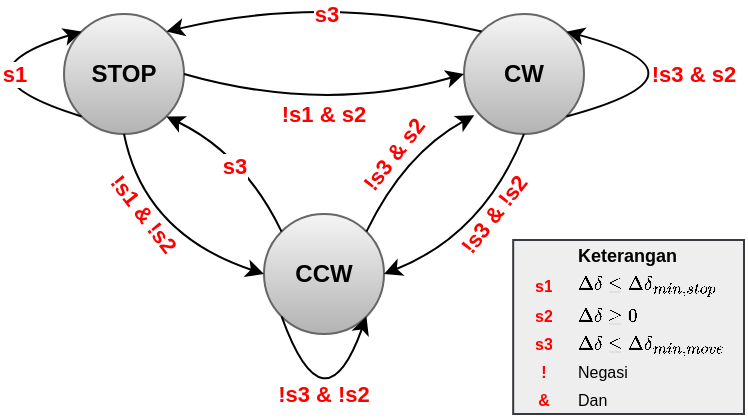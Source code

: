 <mxfile version="13.4.5" type="device" pages="2"><diagram id="srRMu-NzwA8aL3f5lqX0" name="setir"><mxGraphModel dx="413" dy="262" grid="1" gridSize="10" guides="1" tooltips="1" connect="1" arrows="1" fold="1" page="1" pageScale="1" pageWidth="850" pageHeight="1100" math="1" shadow="0"><root><mxCell id="0"/><mxCell id="1" parent="0"/><mxCell id="9VAaPc1iPBHGkFRUm_cy-2" value="STOP" style="ellipse;whiteSpace=wrap;html=1;aspect=fixed;fontStyle=1;gradientColor=#b3b3b3;fillColor=#f5f5f5;strokeColor=#666666;" parent="1" vertex="1"><mxGeometry x="150" y="140" width="60" height="60" as="geometry"/></mxCell><mxCell id="9VAaPc1iPBHGkFRUm_cy-3" value="CW" style="ellipse;whiteSpace=wrap;html=1;aspect=fixed;fontStyle=1;gradientColor=#b3b3b3;fillColor=#f5f5f5;strokeColor=#666666;" parent="1" vertex="1"><mxGeometry x="350" y="140" width="60" height="60" as="geometry"/></mxCell><mxCell id="9VAaPc1iPBHGkFRUm_cy-4" value="CCW" style="ellipse;whiteSpace=wrap;html=1;aspect=fixed;fontStyle=1;gradientColor=#b3b3b3;fillColor=#f5f5f5;strokeColor=#666666;" parent="1" vertex="1"><mxGeometry x="250" y="240" width="60" height="60" as="geometry"/></mxCell><mxCell id="9VAaPc1iPBHGkFRUm_cy-5" value="" style="endArrow=classic;html=1;entryX=0;entryY=0.5;entryDx=0;entryDy=0;exitX=0.5;exitY=1;exitDx=0;exitDy=0;curved=1;" parent="1" source="9VAaPc1iPBHGkFRUm_cy-2" target="9VAaPc1iPBHGkFRUm_cy-4" edge="1"><mxGeometry width="50" height="50" relative="1" as="geometry"><mxPoint x="240" y="270" as="sourcePoint"/><mxPoint x="190" y="320" as="targetPoint"/><Array as="points"><mxPoint x="190" y="250"/></Array></mxGeometry></mxCell><mxCell id="9VAaPc1iPBHGkFRUm_cy-6" value="" style="endArrow=classic;html=1;exitX=0;exitY=0;exitDx=0;exitDy=0;entryX=1;entryY=1;entryDx=0;entryDy=0;curved=1;" parent="1" source="9VAaPc1iPBHGkFRUm_cy-4" target="9VAaPc1iPBHGkFRUm_cy-2" edge="1"><mxGeometry width="50" height="50" relative="1" as="geometry"><mxPoint x="330" y="170" as="sourcePoint"/><mxPoint x="280" y="220" as="targetPoint"/><Array as="points"><mxPoint x="240" y="210"/></Array></mxGeometry></mxCell><mxCell id="9VAaPc1iPBHGkFRUm_cy-20" value="s3" style="edgeLabel;html=1;align=center;verticalAlign=middle;resizable=0;points=[];fontColor=#FF0000;fontStyle=1" parent="9VAaPc1iPBHGkFRUm_cy-6" vertex="1" connectable="0"><mxGeometry x="0.056" y="8" relative="1" as="geometry"><mxPoint as="offset"/></mxGeometry></mxCell><mxCell id="9VAaPc1iPBHGkFRUm_cy-7" value="" style="endArrow=classic;html=1;exitX=1;exitY=0.5;exitDx=0;exitDy=0;entryX=0;entryY=0.5;entryDx=0;entryDy=0;curved=1;" parent="1" source="9VAaPc1iPBHGkFRUm_cy-2" target="9VAaPc1iPBHGkFRUm_cy-3" edge="1"><mxGeometry width="50" height="50" relative="1" as="geometry"><mxPoint x="270" y="180" as="sourcePoint"/><mxPoint x="320" y="130" as="targetPoint"/><Array as="points"><mxPoint x="280" y="190"/></Array></mxGeometry></mxCell><mxCell id="9VAaPc1iPBHGkFRUm_cy-8" value="" style="endArrow=classic;html=1;exitX=0;exitY=0;exitDx=0;exitDy=0;entryX=1;entryY=0;entryDx=0;entryDy=0;curved=1;" parent="1" source="9VAaPc1iPBHGkFRUm_cy-3" target="9VAaPc1iPBHGkFRUm_cy-2" edge="1"><mxGeometry width="50" height="50" relative="1" as="geometry"><mxPoint x="210" y="150" as="sourcePoint"/><mxPoint x="260" y="100" as="targetPoint"/><Array as="points"><mxPoint x="280" y="130"/></Array></mxGeometry></mxCell><mxCell id="9VAaPc1iPBHGkFRUm_cy-21" value="s3" style="edgeLabel;html=1;align=center;verticalAlign=middle;resizable=0;points=[];fontColor=#FF0000;fontStyle=1" parent="9VAaPc1iPBHGkFRUm_cy-8" vertex="1" connectable="0"><mxGeometry x="-0.033" y="9" relative="1" as="geometry"><mxPoint as="offset"/></mxGeometry></mxCell><mxCell id="9VAaPc1iPBHGkFRUm_cy-10" value="" style="endArrow=classic;html=1;exitX=1;exitY=0;exitDx=0;exitDy=0;entryX=0.086;entryY=0.843;entryDx=0;entryDy=0;entryPerimeter=0;curved=1;" parent="1" source="9VAaPc1iPBHGkFRUm_cy-4" target="9VAaPc1iPBHGkFRUm_cy-3" edge="1"><mxGeometry width="50" height="50" relative="1" as="geometry"><mxPoint x="440" y="290" as="sourcePoint"/><mxPoint x="490" y="240" as="targetPoint"/><Array as="points"><mxPoint x="320" y="210"/></Array></mxGeometry></mxCell><mxCell id="9VAaPc1iPBHGkFRUm_cy-11" value="" style="endArrow=classic;html=1;entryX=1;entryY=0.5;entryDx=0;entryDy=0;exitX=0.5;exitY=1;exitDx=0;exitDy=0;curved=1;" parent="1" source="9VAaPc1iPBHGkFRUm_cy-3" target="9VAaPc1iPBHGkFRUm_cy-4" edge="1"><mxGeometry width="50" height="50" relative="1" as="geometry"><mxPoint x="470" y="300" as="sourcePoint"/><mxPoint x="520" y="250" as="targetPoint"/><Array as="points"><mxPoint x="360" y="250"/></Array></mxGeometry></mxCell><mxCell id="9VAaPc1iPBHGkFRUm_cy-12" value="" style="endArrow=classic;html=1;exitX=0;exitY=1;exitDx=0;exitDy=0;entryX=0;entryY=0;entryDx=0;entryDy=0;curved=1;" parent="1" source="9VAaPc1iPBHGkFRUm_cy-2" target="9VAaPc1iPBHGkFRUm_cy-2" edge="1"><mxGeometry width="50" height="50" relative="1" as="geometry"><mxPoint x="110" y="160" as="sourcePoint"/><mxPoint x="160" y="110" as="targetPoint"/><Array as="points"><mxPoint x="90" y="170"/></Array></mxGeometry></mxCell><mxCell id="9VAaPc1iPBHGkFRUm_cy-22" value="s1" style="edgeLabel;html=1;align=center;verticalAlign=middle;resizable=0;points=[];fontColor=#FF0000;fontStyle=1" parent="9VAaPc1iPBHGkFRUm_cy-12" vertex="1" connectable="0"><mxGeometry x="-0.459" y="-10" relative="1" as="geometry"><mxPoint as="offset"/></mxGeometry></mxCell><mxCell id="9VAaPc1iPBHGkFRUm_cy-13" value="" style="endArrow=classic;html=1;exitX=1;exitY=1;exitDx=0;exitDy=0;entryX=1;entryY=0;entryDx=0;entryDy=0;curved=1;" parent="1" source="9VAaPc1iPBHGkFRUm_cy-3" target="9VAaPc1iPBHGkFRUm_cy-3" edge="1"><mxGeometry width="50" height="50" relative="1" as="geometry"><mxPoint x="500" y="160" as="sourcePoint"/><mxPoint x="550" y="110" as="targetPoint"/><Array as="points"><mxPoint x="480" y="170"/></Array></mxGeometry></mxCell><mxCell id="9VAaPc1iPBHGkFRUm_cy-14" value="" style="endArrow=classic;html=1;exitX=0;exitY=1;exitDx=0;exitDy=0;entryX=1;entryY=1;entryDx=0;entryDy=0;curved=1;" parent="1" source="9VAaPc1iPBHGkFRUm_cy-4" target="9VAaPc1iPBHGkFRUm_cy-4" edge="1"><mxGeometry width="50" height="50" relative="1" as="geometry"><mxPoint x="340" y="370" as="sourcePoint"/><mxPoint x="390" y="320" as="targetPoint"/><Array as="points"><mxPoint x="280" y="350"/></Array></mxGeometry></mxCell><mxCell id="9VAaPc1iPBHGkFRUm_cy-18" value="!s1 &amp;amp; s2" style="text;html=1;strokeColor=none;fillColor=none;align=center;verticalAlign=middle;whiteSpace=wrap;rounded=0;fontStyle=1;fontColor=#FF0000;fontSize=11;" parent="1" vertex="1"><mxGeometry x="255" y="180" width="50" height="20" as="geometry"/></mxCell><mxCell id="9VAaPc1iPBHGkFRUm_cy-19" value="!s1 &amp;amp; !s2" style="text;html=1;strokeColor=none;fillColor=none;align=center;verticalAlign=middle;whiteSpace=wrap;rounded=0;fontStyle=1;fontColor=#FF0000;fontSize=11;rotation=52;direction=west;" parent="1" vertex="1"><mxGeometry x="160" y="230" width="60" height="20" as="geometry"/></mxCell><mxCell id="9VAaPc1iPBHGkFRUm_cy-25" value="!s3 &amp;amp; !s2" style="text;html=1;strokeColor=none;fillColor=none;align=center;verticalAlign=middle;whiteSpace=wrap;rounded=0;fontStyle=1;fontColor=#FF0000;fontSize=11;" parent="1" vertex="1"><mxGeometry x="255" y="320" width="50" height="20" as="geometry"/></mxCell><mxCell id="9VAaPc1iPBHGkFRUm_cy-26" value="!s3 &amp;amp; s2" style="text;html=1;strokeColor=none;fillColor=none;align=center;verticalAlign=middle;whiteSpace=wrap;rounded=0;fontStyle=1;fontColor=#FF0000;fontSize=11;" parent="1" vertex="1"><mxGeometry x="440" y="160" width="50" height="20" as="geometry"/></mxCell><mxCell id="9VAaPc1iPBHGkFRUm_cy-27" value="!s3 &amp;amp; !s2" style="text;html=1;strokeColor=none;fillColor=none;align=center;verticalAlign=middle;whiteSpace=wrap;rounded=0;fontStyle=1;fontColor=#FF0000;fontSize=11;rotation=308;" parent="1" vertex="1"><mxGeometry x="340" y="230" width="50" height="20" as="geometry"/></mxCell><mxCell id="9VAaPc1iPBHGkFRUm_cy-28" value="!s3 &amp;amp; s2" style="text;html=1;strokeColor=none;fillColor=none;align=center;verticalAlign=middle;whiteSpace=wrap;rounded=0;fontStyle=1;fontColor=#FF0000;fontSize=11;rotation=308;" parent="1" vertex="1"><mxGeometry x="290" y="200" width="50" height="20" as="geometry"/></mxCell><mxCell id="yNI-8tiZ07Mc1vreSlac-1" value="" style="shape=table;html=1;whiteSpace=wrap;startSize=0;container=1;collapsible=0;childLayout=tableLayout;columnLines=0;rowLines=0;fontSize=7;fillColor=#eeeeee;strokeColor=#36393d;" parent="1" vertex="1"><mxGeometry x="374.59" y="253" width="115.41" height="87" as="geometry"/></mxCell><mxCell id="yNI-8tiZ07Mc1vreSlac-2" value="" style="shape=partialRectangle;html=1;whiteSpace=wrap;collapsible=0;dropTarget=0;pointerEvents=0;fillColor=none;top=0;left=0;bottom=0;right=0;points=[[0,0.5],[1,0.5]];portConstraint=eastwest;" parent="yNI-8tiZ07Mc1vreSlac-1" vertex="1"><mxGeometry width="115.41" height="14" as="geometry"/></mxCell><mxCell id="yNI-8tiZ07Mc1vreSlac-3" value="" style="shape=partialRectangle;html=1;whiteSpace=wrap;connectable=0;fillColor=none;top=0;left=0;bottom=0;right=0;overflow=hidden;" parent="yNI-8tiZ07Mc1vreSlac-2" vertex="1"><mxGeometry width="30" height="14" as="geometry"/></mxCell><mxCell id="yNI-8tiZ07Mc1vreSlac-4" value="Keterangan" style="shape=partialRectangle;html=1;whiteSpace=wrap;connectable=0;fillColor=none;top=0;left=0;bottom=0;right=0;overflow=hidden;align=left;fontStyle=1;fontSize=9;" parent="yNI-8tiZ07Mc1vreSlac-2" vertex="1"><mxGeometry x="30" width="85" height="14" as="geometry"/></mxCell><mxCell id="yNI-8tiZ07Mc1vreSlac-5" value="" style="shape=partialRectangle;html=1;whiteSpace=wrap;collapsible=0;dropTarget=0;pointerEvents=0;fillColor=none;top=0;left=0;bottom=0;right=0;points=[[0,0.5],[1,0.5]];portConstraint=eastwest;" parent="yNI-8tiZ07Mc1vreSlac-1" vertex="1"><mxGeometry y="14" width="115.41" height="17" as="geometry"/></mxCell><mxCell id="yNI-8tiZ07Mc1vreSlac-6" value="s1" style="shape=partialRectangle;html=1;whiteSpace=wrap;connectable=0;fillColor=none;top=0;left=0;bottom=0;right=0;overflow=hidden;fontSize=8;align=center;fontColor=#FF0000;fontStyle=1" parent="yNI-8tiZ07Mc1vreSlac-5" vertex="1"><mxGeometry width="30" height="17" as="geometry"/></mxCell><mxCell id="yNI-8tiZ07Mc1vreSlac-7" value="&lt;i style=&quot;font-size: 8px&quot;&gt;\(\Delta \delta \leq \Delta \delta_{min,stop}\)&lt;/i&gt;" style="shape=partialRectangle;html=1;whiteSpace=wrap;connectable=0;fillColor=none;top=0;left=0;bottom=0;right=0;overflow=hidden;align=left;fontSize=8;" parent="yNI-8tiZ07Mc1vreSlac-5" vertex="1"><mxGeometry x="30" width="85" height="17" as="geometry"/></mxCell><mxCell id="yNI-8tiZ07Mc1vreSlac-8" style="shape=partialRectangle;html=1;whiteSpace=wrap;collapsible=0;dropTarget=0;pointerEvents=0;fillColor=none;top=0;left=0;bottom=0;right=0;points=[[0,0.5],[1,0.5]];portConstraint=eastwest;" parent="yNI-8tiZ07Mc1vreSlac-1" vertex="1"><mxGeometry y="31" width="115.41" height="14" as="geometry"/></mxCell><mxCell id="yNI-8tiZ07Mc1vreSlac-9" value="s2" style="shape=partialRectangle;html=1;whiteSpace=wrap;connectable=0;fillColor=none;top=0;left=0;bottom=0;right=0;overflow=hidden;fontSize=8;align=center;fontColor=#FF0000;fontStyle=1" parent="yNI-8tiZ07Mc1vreSlac-8" vertex="1"><mxGeometry width="30" height="14" as="geometry"/></mxCell><mxCell id="yNI-8tiZ07Mc1vreSlac-10" value="&lt;i&gt;\(\Delta \delta \geq 0\)&lt;/i&gt;" style="shape=partialRectangle;html=1;whiteSpace=wrap;connectable=0;fillColor=none;top=0;left=0;bottom=0;right=0;overflow=hidden;align=left;fontSize=8;" parent="yNI-8tiZ07Mc1vreSlac-8" vertex="1"><mxGeometry x="30" width="85" height="14" as="geometry"/></mxCell><mxCell id="yNI-8tiZ07Mc1vreSlac-15" style="shape=partialRectangle;html=1;whiteSpace=wrap;collapsible=0;dropTarget=0;pointerEvents=0;fillColor=none;top=0;left=0;bottom=0;right=0;points=[[0,0.5],[1,0.5]];portConstraint=eastwest;" parent="yNI-8tiZ07Mc1vreSlac-1" vertex="1"><mxGeometry y="45" width="115.41" height="14" as="geometry"/></mxCell><mxCell id="yNI-8tiZ07Mc1vreSlac-16" value="s3" style="shape=partialRectangle;html=1;whiteSpace=wrap;connectable=0;fillColor=none;top=0;left=0;bottom=0;right=0;overflow=hidden;fontSize=8;align=center;fontColor=#FF0000;fontStyle=1" parent="yNI-8tiZ07Mc1vreSlac-15" vertex="1"><mxGeometry width="30" height="14" as="geometry"/></mxCell><mxCell id="yNI-8tiZ07Mc1vreSlac-17" value="&lt;i&gt;\(\Delta \delta \leq \Delta \delta_{min,move}\)&lt;/i&gt;" style="shape=partialRectangle;html=1;whiteSpace=wrap;connectable=0;fillColor=none;top=0;left=0;bottom=0;right=0;overflow=hidden;align=left;fontSize=8;" parent="yNI-8tiZ07Mc1vreSlac-15" vertex="1"><mxGeometry x="30" width="85" height="14" as="geometry"/></mxCell><mxCell id="K67m_UJ4dMrjLt-bSi8X-1" style="shape=partialRectangle;html=1;whiteSpace=wrap;collapsible=0;dropTarget=0;pointerEvents=0;fillColor=none;top=0;left=0;bottom=0;right=0;points=[[0,0.5],[1,0.5]];portConstraint=eastwest;" vertex="1" parent="yNI-8tiZ07Mc1vreSlac-1"><mxGeometry y="59" width="115.41" height="14" as="geometry"/></mxCell><mxCell id="K67m_UJ4dMrjLt-bSi8X-2" value="!" style="shape=partialRectangle;html=1;whiteSpace=wrap;connectable=0;fillColor=none;top=0;left=0;bottom=0;right=0;overflow=hidden;fontSize=8;align=center;fontColor=#FF0000;fontStyle=1" vertex="1" parent="K67m_UJ4dMrjLt-bSi8X-1"><mxGeometry width="30" height="14" as="geometry"/></mxCell><mxCell id="K67m_UJ4dMrjLt-bSi8X-3" value="Negasi" style="shape=partialRectangle;html=1;whiteSpace=wrap;connectable=0;fillColor=none;top=0;left=0;bottom=0;right=0;overflow=hidden;align=left;fontSize=8;" vertex="1" parent="K67m_UJ4dMrjLt-bSi8X-1"><mxGeometry x="30" width="85" height="14" as="geometry"/></mxCell><mxCell id="K67m_UJ4dMrjLt-bSi8X-4" style="shape=partialRectangle;html=1;whiteSpace=wrap;collapsible=0;dropTarget=0;pointerEvents=0;fillColor=none;top=0;left=0;bottom=0;right=0;points=[[0,0.5],[1,0.5]];portConstraint=eastwest;" vertex="1" parent="yNI-8tiZ07Mc1vreSlac-1"><mxGeometry y="73" width="115.41" height="14" as="geometry"/></mxCell><mxCell id="K67m_UJ4dMrjLt-bSi8X-5" value="&amp;amp;" style="shape=partialRectangle;html=1;whiteSpace=wrap;connectable=0;fillColor=none;top=0;left=0;bottom=0;right=0;overflow=hidden;fontSize=8;align=center;fontColor=#FF0000;fontStyle=1" vertex="1" parent="K67m_UJ4dMrjLt-bSi8X-4"><mxGeometry width="30" height="14" as="geometry"/></mxCell><mxCell id="K67m_UJ4dMrjLt-bSi8X-6" value="Dan" style="shape=partialRectangle;html=1;whiteSpace=wrap;connectable=0;fillColor=none;top=0;left=0;bottom=0;right=0;overflow=hidden;align=left;fontSize=8;" vertex="1" parent="K67m_UJ4dMrjLt-bSi8X-4"><mxGeometry x="30" width="85" height="14" as="geometry"/></mxCell></root></mxGraphModel></diagram><diagram id="nmKCGGQ4T7jLQY8b9Llr" name="rem"><mxGraphModel dx="496" dy="314" grid="1" gridSize="10" guides="1" tooltips="1" connect="1" arrows="1" fold="1" page="1" pageScale="1" pageWidth="850" pageHeight="1100" math="1" shadow="0"><root><mxCell id="nNoOPK2noep4KtnF53C--0"/><mxCell id="nNoOPK2noep4KtnF53C--1" parent="nNoOPK2noep4KtnF53C--0"/><mxCell id="_2VPTk2QSywA6Oxi4Wkg-0" value="STOP" style="ellipse;whiteSpace=wrap;html=1;aspect=fixed;fontStyle=1;gradientColor=#b3b3b3;fillColor=#f5f5f5;strokeColor=#666666;" parent="nNoOPK2noep4KtnF53C--1" vertex="1"><mxGeometry x="150" y="140" width="60" height="60" as="geometry"/></mxCell><mxCell id="_2VPTk2QSywA6Oxi4Wkg-1" value="PULL" style="ellipse;whiteSpace=wrap;html=1;aspect=fixed;fontStyle=1;gradientColor=#b3b3b3;fillColor=#f5f5f5;strokeColor=#666666;" parent="nNoOPK2noep4KtnF53C--1" vertex="1"><mxGeometry x="350" y="140" width="60" height="60" as="geometry"/></mxCell><mxCell id="_2VPTk2QSywA6Oxi4Wkg-2" value="RELEASE" style="ellipse;whiteSpace=wrap;html=1;aspect=fixed;fontStyle=1;gradientColor=#b3b3b3;fillColor=#f5f5f5;strokeColor=#666666;" parent="nNoOPK2noep4KtnF53C--1" vertex="1"><mxGeometry x="250" y="240" width="60" height="60" as="geometry"/></mxCell><mxCell id="_2VPTk2QSywA6Oxi4Wkg-3" value="" style="endArrow=classic;html=1;entryX=0;entryY=0.5;entryDx=0;entryDy=0;exitX=0.5;exitY=1;exitDx=0;exitDy=0;curved=1;" parent="nNoOPK2noep4KtnF53C--1" source="_2VPTk2QSywA6Oxi4Wkg-0" target="_2VPTk2QSywA6Oxi4Wkg-2" edge="1"><mxGeometry width="50" height="50" relative="1" as="geometry"><mxPoint x="240" y="270" as="sourcePoint"/><mxPoint x="190" y="320" as="targetPoint"/><Array as="points"><mxPoint x="190" y="250"/></Array></mxGeometry></mxCell><mxCell id="_2VPTk2QSywA6Oxi4Wkg-4" value="" style="endArrow=classic;html=1;exitX=0;exitY=0;exitDx=0;exitDy=0;entryX=1;entryY=1;entryDx=0;entryDy=0;curved=1;" parent="nNoOPK2noep4KtnF53C--1" source="_2VPTk2QSywA6Oxi4Wkg-2" target="_2VPTk2QSywA6Oxi4Wkg-0" edge="1"><mxGeometry width="50" height="50" relative="1" as="geometry"><mxPoint x="330" y="170" as="sourcePoint"/><mxPoint x="280" y="220" as="targetPoint"/><Array as="points"><mxPoint x="240" y="210"/></Array></mxGeometry></mxCell><mxCell id="_2VPTk2QSywA6Oxi4Wkg-5" value="s3" style="edgeLabel;html=1;align=center;verticalAlign=middle;resizable=0;points=[];fontColor=#FF0000;fontStyle=1" parent="_2VPTk2QSywA6Oxi4Wkg-4" vertex="1" connectable="0"><mxGeometry x="0.056" y="8" relative="1" as="geometry"><mxPoint as="offset"/></mxGeometry></mxCell><mxCell id="_2VPTk2QSywA6Oxi4Wkg-6" value="" style="endArrow=classic;html=1;exitX=1;exitY=0.5;exitDx=0;exitDy=0;entryX=0;entryY=0.5;entryDx=0;entryDy=0;curved=1;" parent="nNoOPK2noep4KtnF53C--1" source="_2VPTk2QSywA6Oxi4Wkg-0" target="_2VPTk2QSywA6Oxi4Wkg-1" edge="1"><mxGeometry width="50" height="50" relative="1" as="geometry"><mxPoint x="270" y="180" as="sourcePoint"/><mxPoint x="320" y="130" as="targetPoint"/><Array as="points"><mxPoint x="280" y="190"/></Array></mxGeometry></mxCell><mxCell id="_2VPTk2QSywA6Oxi4Wkg-7" value="" style="endArrow=classic;html=1;exitX=0;exitY=0;exitDx=0;exitDy=0;entryX=1;entryY=0;entryDx=0;entryDy=0;curved=1;" parent="nNoOPK2noep4KtnF53C--1" source="_2VPTk2QSywA6Oxi4Wkg-1" target="_2VPTk2QSywA6Oxi4Wkg-0" edge="1"><mxGeometry width="50" height="50" relative="1" as="geometry"><mxPoint x="210" y="150" as="sourcePoint"/><mxPoint x="260" y="100" as="targetPoint"/><Array as="points"><mxPoint x="280" y="130"/></Array></mxGeometry></mxCell><mxCell id="_2VPTk2QSywA6Oxi4Wkg-8" value="s3" style="edgeLabel;html=1;align=center;verticalAlign=middle;resizable=0;points=[];fontColor=#FF0000;fontStyle=1" parent="_2VPTk2QSywA6Oxi4Wkg-7" vertex="1" connectable="0"><mxGeometry x="-0.033" y="9" relative="1" as="geometry"><mxPoint as="offset"/></mxGeometry></mxCell><mxCell id="_2VPTk2QSywA6Oxi4Wkg-9" value="" style="endArrow=classic;html=1;exitX=1;exitY=0;exitDx=0;exitDy=0;entryX=0.086;entryY=0.843;entryDx=0;entryDy=0;entryPerimeter=0;curved=1;" parent="nNoOPK2noep4KtnF53C--1" source="_2VPTk2QSywA6Oxi4Wkg-2" target="_2VPTk2QSywA6Oxi4Wkg-1" edge="1"><mxGeometry width="50" height="50" relative="1" as="geometry"><mxPoint x="440" y="290" as="sourcePoint"/><mxPoint x="490" y="240" as="targetPoint"/><Array as="points"><mxPoint x="320" y="210"/></Array></mxGeometry></mxCell><mxCell id="_2VPTk2QSywA6Oxi4Wkg-10" value="" style="endArrow=classic;html=1;entryX=1;entryY=0.5;entryDx=0;entryDy=0;exitX=0.5;exitY=1;exitDx=0;exitDy=0;curved=1;" parent="nNoOPK2noep4KtnF53C--1" source="_2VPTk2QSywA6Oxi4Wkg-1" target="_2VPTk2QSywA6Oxi4Wkg-2" edge="1"><mxGeometry width="50" height="50" relative="1" as="geometry"><mxPoint x="470" y="300" as="sourcePoint"/><mxPoint x="520" y="250" as="targetPoint"/><Array as="points"><mxPoint x="360" y="250"/></Array></mxGeometry></mxCell><mxCell id="_2VPTk2QSywA6Oxi4Wkg-11" value="" style="endArrow=classic;html=1;exitX=0;exitY=1;exitDx=0;exitDy=0;entryX=0;entryY=0;entryDx=0;entryDy=0;curved=1;" parent="nNoOPK2noep4KtnF53C--1" source="_2VPTk2QSywA6Oxi4Wkg-0" target="_2VPTk2QSywA6Oxi4Wkg-0" edge="1"><mxGeometry width="50" height="50" relative="1" as="geometry"><mxPoint x="110" y="160" as="sourcePoint"/><mxPoint x="160" y="110" as="targetPoint"/><Array as="points"><mxPoint x="90" y="170"/></Array></mxGeometry></mxCell><mxCell id="_2VPTk2QSywA6Oxi4Wkg-12" value="s1" style="edgeLabel;html=1;align=center;verticalAlign=middle;resizable=0;points=[];fontColor=#FF0000;fontStyle=1" parent="_2VPTk2QSywA6Oxi4Wkg-11" vertex="1" connectable="0"><mxGeometry x="-0.459" y="-10" relative="1" as="geometry"><mxPoint as="offset"/></mxGeometry></mxCell><mxCell id="_2VPTk2QSywA6Oxi4Wkg-13" value="" style="endArrow=classic;html=1;exitX=1;exitY=1;exitDx=0;exitDy=0;entryX=1;entryY=0;entryDx=0;entryDy=0;curved=1;" parent="nNoOPK2noep4KtnF53C--1" source="_2VPTk2QSywA6Oxi4Wkg-1" target="_2VPTk2QSywA6Oxi4Wkg-1" edge="1"><mxGeometry width="50" height="50" relative="1" as="geometry"><mxPoint x="500" y="160" as="sourcePoint"/><mxPoint x="550" y="110" as="targetPoint"/><Array as="points"><mxPoint x="480" y="170"/></Array></mxGeometry></mxCell><mxCell id="_2VPTk2QSywA6Oxi4Wkg-14" value="" style="endArrow=classic;html=1;exitX=0;exitY=1;exitDx=0;exitDy=0;entryX=1;entryY=1;entryDx=0;entryDy=0;curved=1;" parent="nNoOPK2noep4KtnF53C--1" source="_2VPTk2QSywA6Oxi4Wkg-2" target="_2VPTk2QSywA6Oxi4Wkg-2" edge="1"><mxGeometry width="50" height="50" relative="1" as="geometry"><mxPoint x="340" y="370" as="sourcePoint"/><mxPoint x="390" y="320" as="targetPoint"/><Array as="points"><mxPoint x="280" y="350"/></Array></mxGeometry></mxCell><mxCell id="_2VPTk2QSywA6Oxi4Wkg-15" value="!s1 &amp;amp; s2" style="text;html=1;strokeColor=none;fillColor=none;align=center;verticalAlign=middle;whiteSpace=wrap;rounded=0;fontStyle=1;fontColor=#FF0000;fontSize=11;" parent="nNoOPK2noep4KtnF53C--1" vertex="1"><mxGeometry x="255" y="180" width="50" height="20" as="geometry"/></mxCell><mxCell id="_2VPTk2QSywA6Oxi4Wkg-16" value="!s1 &amp;amp; !s2" style="text;html=1;strokeColor=none;fillColor=none;align=center;verticalAlign=middle;whiteSpace=wrap;rounded=0;fontStyle=1;fontColor=#FF0000;fontSize=11;rotation=52;direction=west;" parent="nNoOPK2noep4KtnF53C--1" vertex="1"><mxGeometry x="160" y="230" width="60" height="20" as="geometry"/></mxCell><mxCell id="_2VPTk2QSywA6Oxi4Wkg-17" value="!s3 &amp;amp; !s2" style="text;html=1;strokeColor=none;fillColor=none;align=center;verticalAlign=middle;whiteSpace=wrap;rounded=0;fontStyle=1;fontColor=#FF0000;fontSize=11;" parent="nNoOPK2noep4KtnF53C--1" vertex="1"><mxGeometry x="255" y="320" width="50" height="20" as="geometry"/></mxCell><mxCell id="_2VPTk2QSywA6Oxi4Wkg-18" value="!s3 &amp;amp; s2" style="text;html=1;strokeColor=none;fillColor=none;align=center;verticalAlign=middle;whiteSpace=wrap;rounded=0;fontStyle=1;fontColor=#FF0000;fontSize=11;" parent="nNoOPK2noep4KtnF53C--1" vertex="1"><mxGeometry x="440" y="160" width="50" height="20" as="geometry"/></mxCell><mxCell id="_2VPTk2QSywA6Oxi4Wkg-19" value="!s3 &amp;amp; !s2" style="text;html=1;strokeColor=none;fillColor=none;align=center;verticalAlign=middle;whiteSpace=wrap;rounded=0;fontStyle=1;fontColor=#FF0000;fontSize=11;rotation=308;" parent="nNoOPK2noep4KtnF53C--1" vertex="1"><mxGeometry x="340" y="230" width="50" height="20" as="geometry"/></mxCell><mxCell id="_2VPTk2QSywA6Oxi4Wkg-20" value="!s3 &amp;amp; s2" style="text;html=1;strokeColor=none;fillColor=none;align=center;verticalAlign=middle;whiteSpace=wrap;rounded=0;fontStyle=1;fontColor=#FF0000;fontSize=11;rotation=308;" parent="nNoOPK2noep4KtnF53C--1" vertex="1"><mxGeometry x="290" y="200" width="50" height="20" as="geometry"/></mxCell><mxCell id="_2VPTk2QSywA6Oxi4Wkg-21" value="" style="shape=table;html=1;whiteSpace=wrap;startSize=0;container=1;collapsible=0;childLayout=tableLayout;columnLines=0;rowLines=0;fontSize=7;fillColor=#eeeeee;strokeColor=#36393d;" parent="nNoOPK2noep4KtnF53C--1" vertex="1"><mxGeometry x="374.59" y="253" width="115.41" height="87" as="geometry"/></mxCell><mxCell id="_2VPTk2QSywA6Oxi4Wkg-22" value="" style="shape=partialRectangle;html=1;whiteSpace=wrap;collapsible=0;dropTarget=0;pointerEvents=0;fillColor=none;top=0;left=0;bottom=0;right=0;points=[[0,0.5],[1,0.5]];portConstraint=eastwest;" parent="_2VPTk2QSywA6Oxi4Wkg-21" vertex="1"><mxGeometry width="115.41" height="14" as="geometry"/></mxCell><mxCell id="_2VPTk2QSywA6Oxi4Wkg-23" value="" style="shape=partialRectangle;html=1;whiteSpace=wrap;connectable=0;fillColor=none;top=0;left=0;bottom=0;right=0;overflow=hidden;" parent="_2VPTk2QSywA6Oxi4Wkg-22" vertex="1"><mxGeometry width="30" height="14" as="geometry"/></mxCell><mxCell id="_2VPTk2QSywA6Oxi4Wkg-24" value="Keterangan" style="shape=partialRectangle;html=1;whiteSpace=wrap;connectable=0;fillColor=none;top=0;left=0;bottom=0;right=0;overflow=hidden;align=left;fontStyle=1;fontSize=9;" parent="_2VPTk2QSywA6Oxi4Wkg-22" vertex="1"><mxGeometry x="30" width="85" height="14" as="geometry"/></mxCell><mxCell id="_2VPTk2QSywA6Oxi4Wkg-25" value="" style="shape=partialRectangle;html=1;whiteSpace=wrap;collapsible=0;dropTarget=0;pointerEvents=0;fillColor=none;top=0;left=0;bottom=0;right=0;points=[[0,0.5],[1,0.5]];portConstraint=eastwest;" parent="_2VPTk2QSywA6Oxi4Wkg-21" vertex="1"><mxGeometry y="14" width="115.41" height="17" as="geometry"/></mxCell><mxCell id="_2VPTk2QSywA6Oxi4Wkg-26" value="s1" style="shape=partialRectangle;html=1;whiteSpace=wrap;connectable=0;fillColor=none;top=0;left=0;bottom=0;right=0;overflow=hidden;fontSize=8;align=center;fontColor=#FF0000;fontStyle=1" parent="_2VPTk2QSywA6Oxi4Wkg-25" vertex="1"><mxGeometry width="30" height="17" as="geometry"/></mxCell><mxCell id="_2VPTk2QSywA6Oxi4Wkg-27" value="&lt;i style=&quot;font-size: 8px&quot;&gt;\(\Delta \leq \Delta_{min,stop}\)&lt;/i&gt;" style="shape=partialRectangle;html=1;whiteSpace=wrap;connectable=0;fillColor=none;top=0;left=0;bottom=0;right=0;overflow=hidden;align=left;fontSize=8;" parent="_2VPTk2QSywA6Oxi4Wkg-25" vertex="1"><mxGeometry x="30" width="85" height="17" as="geometry"/></mxCell><mxCell id="_2VPTk2QSywA6Oxi4Wkg-28" style="shape=partialRectangle;html=1;whiteSpace=wrap;collapsible=0;dropTarget=0;pointerEvents=0;fillColor=none;top=0;left=0;bottom=0;right=0;points=[[0,0.5],[1,0.5]];portConstraint=eastwest;" parent="_2VPTk2QSywA6Oxi4Wkg-21" vertex="1"><mxGeometry y="31" width="115.41" height="14" as="geometry"/></mxCell><mxCell id="_2VPTk2QSywA6Oxi4Wkg-29" value="s2" style="shape=partialRectangle;html=1;whiteSpace=wrap;connectable=0;fillColor=none;top=0;left=0;bottom=0;right=0;overflow=hidden;fontSize=8;align=center;fontColor=#FF0000;fontStyle=1" parent="_2VPTk2QSywA6Oxi4Wkg-28" vertex="1"><mxGeometry width="30" height="14" as="geometry"/></mxCell><mxCell id="_2VPTk2QSywA6Oxi4Wkg-30" value="&lt;i&gt;\(\Delta \geq 0\)&lt;/i&gt;" style="shape=partialRectangle;html=1;whiteSpace=wrap;connectable=0;fillColor=none;top=0;left=0;bottom=0;right=0;overflow=hidden;align=left;fontSize=8;" parent="_2VPTk2QSywA6Oxi4Wkg-28" vertex="1"><mxGeometry x="30" width="85" height="14" as="geometry"/></mxCell><mxCell id="_2VPTk2QSywA6Oxi4Wkg-31" style="shape=partialRectangle;html=1;whiteSpace=wrap;collapsible=0;dropTarget=0;pointerEvents=0;fillColor=none;top=0;left=0;bottom=0;right=0;points=[[0,0.5],[1,0.5]];portConstraint=eastwest;" parent="_2VPTk2QSywA6Oxi4Wkg-21" vertex="1"><mxGeometry y="45" width="115.41" height="14" as="geometry"/></mxCell><mxCell id="_2VPTk2QSywA6Oxi4Wkg-32" value="s3" style="shape=partialRectangle;html=1;whiteSpace=wrap;connectable=0;fillColor=none;top=0;left=0;bottom=0;right=0;overflow=hidden;fontSize=8;align=center;fontColor=#FF0000;fontStyle=1" parent="_2VPTk2QSywA6Oxi4Wkg-31" vertex="1"><mxGeometry width="30" height="14" as="geometry"/></mxCell><mxCell id="_2VPTk2QSywA6Oxi4Wkg-33" value="&lt;i&gt;\(\Delta \leq \Delta_{min,move}\)&lt;/i&gt;" style="shape=partialRectangle;html=1;whiteSpace=wrap;connectable=0;fillColor=none;top=0;left=0;bottom=0;right=0;overflow=hidden;align=left;fontSize=8;" parent="_2VPTk2QSywA6Oxi4Wkg-31" vertex="1"><mxGeometry x="30" width="85" height="14" as="geometry"/></mxCell><mxCell id="WqN_jNZzAKJs8sN17aV7-0" style="shape=partialRectangle;html=1;whiteSpace=wrap;collapsible=0;dropTarget=0;pointerEvents=0;fillColor=none;top=0;left=0;bottom=0;right=0;points=[[0,0.5],[1,0.5]];portConstraint=eastwest;" vertex="1" parent="_2VPTk2QSywA6Oxi4Wkg-21"><mxGeometry y="59" width="115.41" height="14" as="geometry"/></mxCell><mxCell id="WqN_jNZzAKJs8sN17aV7-1" value="!" style="shape=partialRectangle;html=1;whiteSpace=wrap;connectable=0;fillColor=none;top=0;left=0;bottom=0;right=0;overflow=hidden;fontSize=8;align=center;fontColor=#FF0000;fontStyle=1" vertex="1" parent="WqN_jNZzAKJs8sN17aV7-0"><mxGeometry width="30" height="14" as="geometry"/></mxCell><mxCell id="WqN_jNZzAKJs8sN17aV7-2" value="Negasi" style="shape=partialRectangle;html=1;whiteSpace=wrap;connectable=0;fillColor=none;top=0;left=0;bottom=0;right=0;overflow=hidden;align=left;fontSize=8;" vertex="1" parent="WqN_jNZzAKJs8sN17aV7-0"><mxGeometry x="30" width="85" height="14" as="geometry"/></mxCell><mxCell id="WqN_jNZzAKJs8sN17aV7-3" style="shape=partialRectangle;html=1;whiteSpace=wrap;collapsible=0;dropTarget=0;pointerEvents=0;fillColor=none;top=0;left=0;bottom=0;right=0;points=[[0,0.5],[1,0.5]];portConstraint=eastwest;" vertex="1" parent="_2VPTk2QSywA6Oxi4Wkg-21"><mxGeometry y="73" width="115.41" height="14" as="geometry"/></mxCell><mxCell id="WqN_jNZzAKJs8sN17aV7-4" value="&amp;amp;" style="shape=partialRectangle;html=1;whiteSpace=wrap;connectable=0;fillColor=none;top=0;left=0;bottom=0;right=0;overflow=hidden;fontSize=8;align=center;fontColor=#FF0000;fontStyle=1" vertex="1" parent="WqN_jNZzAKJs8sN17aV7-3"><mxGeometry width="30" height="14" as="geometry"/></mxCell><mxCell id="WqN_jNZzAKJs8sN17aV7-5" value="Dan" style="shape=partialRectangle;html=1;whiteSpace=wrap;connectable=0;fillColor=none;top=0;left=0;bottom=0;right=0;overflow=hidden;align=left;fontSize=8;" vertex="1" parent="WqN_jNZzAKJs8sN17aV7-3"><mxGeometry x="30" width="85" height="14" as="geometry"/></mxCell></root></mxGraphModel></diagram></mxfile>
